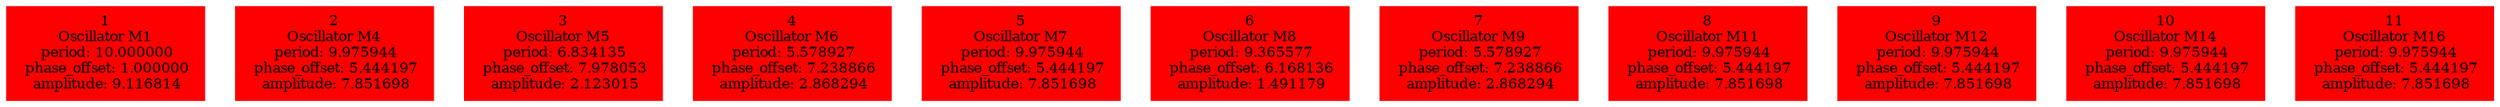  digraph g{ forcelabels=true;
1 [label=<1<BR />Oscillator M1<BR /> period: 10.000000<BR /> phase_offset: 1.000000<BR /> amplitude: 9.116814>, shape=box,color=red,style=filled,fontsize=8];2 [label=<2<BR />Oscillator M4<BR /> period: 9.975944<BR /> phase_offset: 5.444197<BR /> amplitude: 7.851698>, shape=box,color=red,style=filled,fontsize=8];3 [label=<3<BR />Oscillator M5<BR /> period: 6.834135<BR /> phase_offset: 7.978053<BR /> amplitude: 2.123015>, shape=box,color=red,style=filled,fontsize=8];4 [label=<4<BR />Oscillator M6<BR /> period: 5.578927<BR /> phase_offset: 7.238866<BR /> amplitude: 2.868294>, shape=box,color=red,style=filled,fontsize=8];5 [label=<5<BR />Oscillator M7<BR /> period: 9.975944<BR /> phase_offset: 5.444197<BR /> amplitude: 7.851698>, shape=box,color=red,style=filled,fontsize=8];6 [label=<6<BR />Oscillator M8<BR /> period: 9.365577<BR /> phase_offset: 6.168136<BR /> amplitude: 1.491179>, shape=box,color=red,style=filled,fontsize=8];7 [label=<7<BR />Oscillator M9<BR /> period: 5.578927<BR /> phase_offset: 7.238866<BR /> amplitude: 2.868294>, shape=box,color=red,style=filled,fontsize=8];8 [label=<8<BR />Oscillator M11<BR /> period: 9.975944<BR /> phase_offset: 5.444197<BR /> amplitude: 7.851698>, shape=box,color=red,style=filled,fontsize=8];9 [label=<9<BR />Oscillator M12<BR /> period: 9.975944<BR /> phase_offset: 5.444197<BR /> amplitude: 7.851698>, shape=box,color=red,style=filled,fontsize=8];10 [label=<10<BR />Oscillator M14<BR /> period: 9.975944<BR /> phase_offset: 5.444197<BR /> amplitude: 7.851698>, shape=box,color=red,style=filled,fontsize=8];11 [label=<11<BR />Oscillator M16<BR /> period: 9.975944<BR /> phase_offset: 5.444197<BR /> amplitude: 7.851698>, shape=box,color=red,style=filled,fontsize=8]; }
